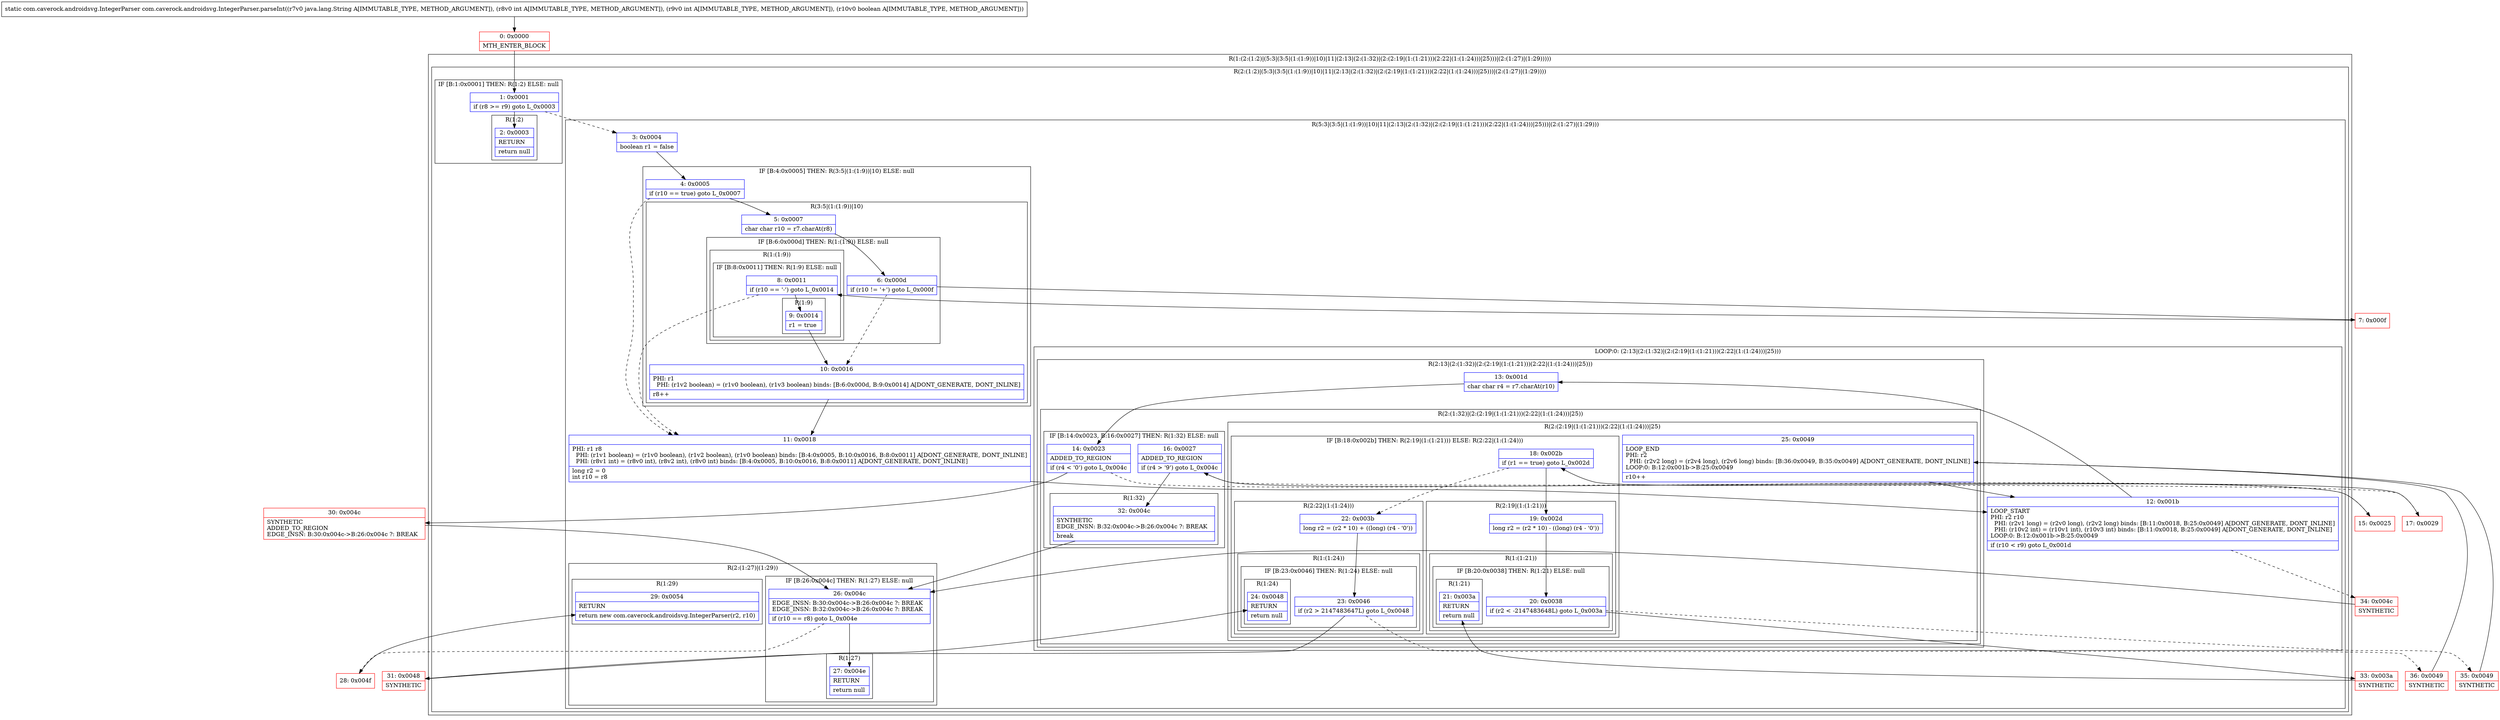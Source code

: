 digraph "CFG forcom.caverock.androidsvg.IntegerParser.parseInt(Ljava\/lang\/String;IIZ)Lcom\/caverock\/androidsvg\/IntegerParser;" {
subgraph cluster_Region_1074600297 {
label = "R(1:(2:(1:2)|(5:3|(3:5|(1:(1:9))|10)|11|(2:13|(2:(1:32)|(2:(2:19|(1:(1:21)))(2:22|(1:(1:24)))|25)))|(2:(1:27)|(1:29)))))";
node [shape=record,color=blue];
subgraph cluster_Region_386219872 {
label = "R(2:(1:2)|(5:3|(3:5|(1:(1:9))|10)|11|(2:13|(2:(1:32)|(2:(2:19|(1:(1:21)))(2:22|(1:(1:24)))|25)))|(2:(1:27)|(1:29))))";
node [shape=record,color=blue];
subgraph cluster_IfRegion_1370400327 {
label = "IF [B:1:0x0001] THEN: R(1:2) ELSE: null";
node [shape=record,color=blue];
Node_1 [shape=record,label="{1\:\ 0x0001|if (r8 \>= r9) goto L_0x0003\l}"];
subgraph cluster_Region_1926834156 {
label = "R(1:2)";
node [shape=record,color=blue];
Node_2 [shape=record,label="{2\:\ 0x0003|RETURN\l|return null\l}"];
}
}
subgraph cluster_Region_1890350827 {
label = "R(5:3|(3:5|(1:(1:9))|10)|11|(2:13|(2:(1:32)|(2:(2:19|(1:(1:21)))(2:22|(1:(1:24)))|25)))|(2:(1:27)|(1:29)))";
node [shape=record,color=blue];
Node_3 [shape=record,label="{3\:\ 0x0004|boolean r1 = false\l}"];
subgraph cluster_IfRegion_1513602703 {
label = "IF [B:4:0x0005] THEN: R(3:5|(1:(1:9))|10) ELSE: null";
node [shape=record,color=blue];
Node_4 [shape=record,label="{4\:\ 0x0005|if (r10 == true) goto L_0x0007\l}"];
subgraph cluster_Region_942707468 {
label = "R(3:5|(1:(1:9))|10)";
node [shape=record,color=blue];
Node_5 [shape=record,label="{5\:\ 0x0007|char char r10 = r7.charAt(r8)\l}"];
subgraph cluster_IfRegion_1428000911 {
label = "IF [B:6:0x000d] THEN: R(1:(1:9)) ELSE: null";
node [shape=record,color=blue];
Node_6 [shape=record,label="{6\:\ 0x000d|if (r10 != '+') goto L_0x000f\l}"];
subgraph cluster_Region_1693938838 {
label = "R(1:(1:9))";
node [shape=record,color=blue];
subgraph cluster_IfRegion_878718133 {
label = "IF [B:8:0x0011] THEN: R(1:9) ELSE: null";
node [shape=record,color=blue];
Node_8 [shape=record,label="{8\:\ 0x0011|if (r10 == '\-') goto L_0x0014\l}"];
subgraph cluster_Region_1559546156 {
label = "R(1:9)";
node [shape=record,color=blue];
Node_9 [shape=record,label="{9\:\ 0x0014|r1 = true\l}"];
}
}
}
}
Node_10 [shape=record,label="{10\:\ 0x0016|PHI: r1 \l  PHI: (r1v2 boolean) = (r1v0 boolean), (r1v3 boolean) binds: [B:6:0x000d, B:9:0x0014] A[DONT_GENERATE, DONT_INLINE]\l|r8++\l}"];
}
}
Node_11 [shape=record,label="{11\:\ 0x0018|PHI: r1 r8 \l  PHI: (r1v1 boolean) = (r1v0 boolean), (r1v2 boolean), (r1v0 boolean) binds: [B:4:0x0005, B:10:0x0016, B:8:0x0011] A[DONT_GENERATE, DONT_INLINE]\l  PHI: (r8v1 int) = (r8v0 int), (r8v2 int), (r8v0 int) binds: [B:4:0x0005, B:10:0x0016, B:8:0x0011] A[DONT_GENERATE, DONT_INLINE]\l|long r2 = 0\lint r10 = r8\l}"];
subgraph cluster_LoopRegion_460011211 {
label = "LOOP:0: (2:13|(2:(1:32)|(2:(2:19|(1:(1:21)))(2:22|(1:(1:24)))|25)))";
node [shape=record,color=blue];
Node_12 [shape=record,label="{12\:\ 0x001b|LOOP_START\lPHI: r2 r10 \l  PHI: (r2v1 long) = (r2v0 long), (r2v2 long) binds: [B:11:0x0018, B:25:0x0049] A[DONT_GENERATE, DONT_INLINE]\l  PHI: (r10v2 int) = (r10v1 int), (r10v3 int) binds: [B:11:0x0018, B:25:0x0049] A[DONT_GENERATE, DONT_INLINE]\lLOOP:0: B:12:0x001b\-\>B:25:0x0049\l|if (r10 \< r9) goto L_0x001d\l}"];
subgraph cluster_Region_1537662161 {
label = "R(2:13|(2:(1:32)|(2:(2:19|(1:(1:21)))(2:22|(1:(1:24)))|25)))";
node [shape=record,color=blue];
Node_13 [shape=record,label="{13\:\ 0x001d|char char r4 = r7.charAt(r10)\l}"];
subgraph cluster_Region_1087339217 {
label = "R(2:(1:32)|(2:(2:19|(1:(1:21)))(2:22|(1:(1:24)))|25))";
node [shape=record,color=blue];
subgraph cluster_IfRegion_2058305532 {
label = "IF [B:14:0x0023, B:16:0x0027] THEN: R(1:32) ELSE: null";
node [shape=record,color=blue];
Node_14 [shape=record,label="{14\:\ 0x0023|ADDED_TO_REGION\l|if (r4 \< '0') goto L_0x004c\l}"];
Node_16 [shape=record,label="{16\:\ 0x0027|ADDED_TO_REGION\l|if (r4 \> '9') goto L_0x004c\l}"];
subgraph cluster_Region_2073215843 {
label = "R(1:32)";
node [shape=record,color=blue];
Node_32 [shape=record,label="{32\:\ 0x004c|SYNTHETIC\lEDGE_INSN: B:32:0x004c\-\>B:26:0x004c ?: BREAK  \l|break\l}"];
}
}
subgraph cluster_Region_2098588722 {
label = "R(2:(2:19|(1:(1:21)))(2:22|(1:(1:24)))|25)";
node [shape=record,color=blue];
subgraph cluster_IfRegion_1220559585 {
label = "IF [B:18:0x002b] THEN: R(2:19|(1:(1:21))) ELSE: R(2:22|(1:(1:24)))";
node [shape=record,color=blue];
Node_18 [shape=record,label="{18\:\ 0x002b|if (r1 == true) goto L_0x002d\l}"];
subgraph cluster_Region_523729509 {
label = "R(2:19|(1:(1:21)))";
node [shape=record,color=blue];
Node_19 [shape=record,label="{19\:\ 0x002d|long r2 = (r2 * 10) \- ((long) (r4 \- '0'))\l}"];
subgraph cluster_Region_481741144 {
label = "R(1:(1:21))";
node [shape=record,color=blue];
subgraph cluster_IfRegion_1498763567 {
label = "IF [B:20:0x0038] THEN: R(1:21) ELSE: null";
node [shape=record,color=blue];
Node_20 [shape=record,label="{20\:\ 0x0038|if (r2 \< \-2147483648L) goto L_0x003a\l}"];
subgraph cluster_Region_1127894428 {
label = "R(1:21)";
node [shape=record,color=blue];
Node_21 [shape=record,label="{21\:\ 0x003a|RETURN\l|return null\l}"];
}
}
}
}
subgraph cluster_Region_213868087 {
label = "R(2:22|(1:(1:24)))";
node [shape=record,color=blue];
Node_22 [shape=record,label="{22\:\ 0x003b|long r2 = (r2 * 10) + ((long) (r4 \- '0'))\l}"];
subgraph cluster_Region_2023272152 {
label = "R(1:(1:24))";
node [shape=record,color=blue];
subgraph cluster_IfRegion_795737107 {
label = "IF [B:23:0x0046] THEN: R(1:24) ELSE: null";
node [shape=record,color=blue];
Node_23 [shape=record,label="{23\:\ 0x0046|if (r2 \> 2147483647L) goto L_0x0048\l}"];
subgraph cluster_Region_368894835 {
label = "R(1:24)";
node [shape=record,color=blue];
Node_24 [shape=record,label="{24\:\ 0x0048|RETURN\l|return null\l}"];
}
}
}
}
}
Node_25 [shape=record,label="{25\:\ 0x0049|LOOP_END\lPHI: r2 \l  PHI: (r2v2 long) = (r2v4 long), (r2v6 long) binds: [B:36:0x0049, B:35:0x0049] A[DONT_GENERATE, DONT_INLINE]\lLOOP:0: B:12:0x001b\-\>B:25:0x0049\l|r10++\l}"];
}
}
}
}
subgraph cluster_Region_1059722397 {
label = "R(2:(1:27)|(1:29))";
node [shape=record,color=blue];
subgraph cluster_IfRegion_680075939 {
label = "IF [B:26:0x004c] THEN: R(1:27) ELSE: null";
node [shape=record,color=blue];
Node_26 [shape=record,label="{26\:\ 0x004c|EDGE_INSN: B:30:0x004c\-\>B:26:0x004c ?: BREAK  \lEDGE_INSN: B:32:0x004c\-\>B:26:0x004c ?: BREAK  \l|if (r10 == r8) goto L_0x004e\l}"];
subgraph cluster_Region_787343433 {
label = "R(1:27)";
node [shape=record,color=blue];
Node_27 [shape=record,label="{27\:\ 0x004e|RETURN\l|return null\l}"];
}
}
subgraph cluster_Region_1710255366 {
label = "R(1:29)";
node [shape=record,color=blue];
Node_29 [shape=record,label="{29\:\ 0x0054|RETURN\l|return new com.caverock.androidsvg.IntegerParser(r2, r10)\l}"];
}
}
}
}
}
Node_0 [shape=record,color=red,label="{0\:\ 0x0000|MTH_ENTER_BLOCK\l}"];
Node_7 [shape=record,color=red,label="{7\:\ 0x000f}"];
Node_15 [shape=record,color=red,label="{15\:\ 0x0025}"];
Node_17 [shape=record,color=red,label="{17\:\ 0x0029}"];
Node_28 [shape=record,color=red,label="{28\:\ 0x004f}"];
Node_30 [shape=record,color=red,label="{30\:\ 0x004c|SYNTHETIC\lADDED_TO_REGION\lEDGE_INSN: B:30:0x004c\-\>B:26:0x004c ?: BREAK  \l}"];
Node_31 [shape=record,color=red,label="{31\:\ 0x0048|SYNTHETIC\l}"];
Node_33 [shape=record,color=red,label="{33\:\ 0x003a|SYNTHETIC\l}"];
Node_34 [shape=record,color=red,label="{34\:\ 0x004c|SYNTHETIC\l}"];
Node_35 [shape=record,color=red,label="{35\:\ 0x0049|SYNTHETIC\l}"];
Node_36 [shape=record,color=red,label="{36\:\ 0x0049|SYNTHETIC\l}"];
MethodNode[shape=record,label="{static com.caverock.androidsvg.IntegerParser com.caverock.androidsvg.IntegerParser.parseInt((r7v0 java.lang.String A[IMMUTABLE_TYPE, METHOD_ARGUMENT]), (r8v0 int A[IMMUTABLE_TYPE, METHOD_ARGUMENT]), (r9v0 int A[IMMUTABLE_TYPE, METHOD_ARGUMENT]), (r10v0 boolean A[IMMUTABLE_TYPE, METHOD_ARGUMENT])) }"];
MethodNode -> Node_0;
Node_1 -> Node_2;
Node_1 -> Node_3[style=dashed];
Node_3 -> Node_4;
Node_4 -> Node_5;
Node_4 -> Node_11[style=dashed];
Node_5 -> Node_6;
Node_6 -> Node_7;
Node_6 -> Node_10[style=dashed];
Node_8 -> Node_9;
Node_8 -> Node_11[style=dashed];
Node_9 -> Node_10;
Node_10 -> Node_11;
Node_11 -> Node_12;
Node_12 -> Node_13;
Node_12 -> Node_34[style=dashed];
Node_13 -> Node_14;
Node_14 -> Node_15[style=dashed];
Node_14 -> Node_30;
Node_16 -> Node_17[style=dashed];
Node_16 -> Node_32;
Node_32 -> Node_26;
Node_18 -> Node_19;
Node_18 -> Node_22[style=dashed];
Node_19 -> Node_20;
Node_20 -> Node_33;
Node_20 -> Node_35[style=dashed];
Node_22 -> Node_23;
Node_23 -> Node_31;
Node_23 -> Node_36[style=dashed];
Node_25 -> Node_12;
Node_26 -> Node_27;
Node_26 -> Node_28[style=dashed];
Node_0 -> Node_1;
Node_7 -> Node_8;
Node_15 -> Node_16;
Node_17 -> Node_18;
Node_28 -> Node_29;
Node_30 -> Node_26;
Node_31 -> Node_24;
Node_33 -> Node_21;
Node_34 -> Node_26;
Node_35 -> Node_25;
Node_36 -> Node_25;
}

